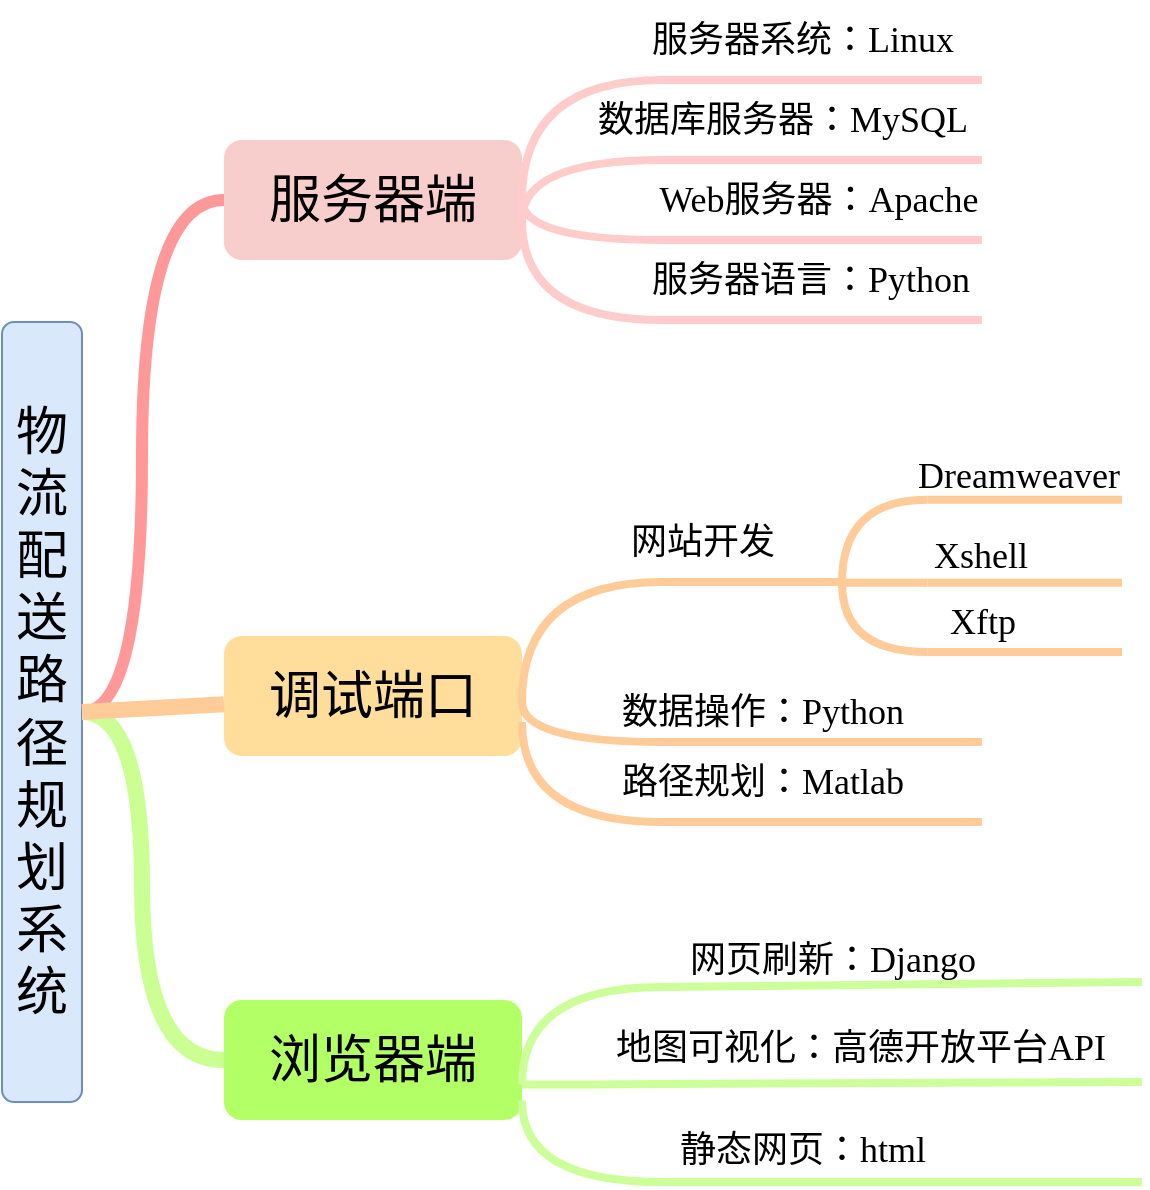 <mxfile version="23.1.7" type="github">
  <diagram name="第 1 页" id="YybZSWfKgdwwyVnCC98R">
    <mxGraphModel dx="2026" dy="2280" grid="1" gridSize="10" guides="1" tooltips="1" connect="1" arrows="1" fold="1" page="1" pageScale="1" pageWidth="827" pageHeight="1169" math="0" shadow="0">
      <root>
        <mxCell id="0" />
        <mxCell id="1" parent="0" />
        <mxCell id="C1Iz2HgUC4OXzYCC7fI--1" value="&lt;font face=&quot;宋体&quot;&gt;&lt;span style=&quot;font-size: 26px;&quot;&gt;物流配送路径规划系统&lt;br&gt;&lt;/span&gt;&lt;/font&gt;" style="rounded=1;whiteSpace=wrap;html=1;fillColor=#dae8fc;strokeColor=#6c8ebf;" vertex="1" parent="1">
          <mxGeometry x="70" y="110" width="40" height="390" as="geometry" />
        </mxCell>
        <mxCell id="C1Iz2HgUC4OXzYCC7fI--11" value="&lt;font face=&quot;宋体&quot;&gt;&lt;span style=&quot;font-size: 26px;&quot;&gt;服务器端&lt;br&gt;&lt;/span&gt;&lt;/font&gt;" style="rounded=1;whiteSpace=wrap;html=1;fillColor=#f8cecc;strokeColor=none;" vertex="1" parent="1">
          <mxGeometry x="181" y="19" width="149" height="60" as="geometry" />
        </mxCell>
        <mxCell id="C1Iz2HgUC4OXzYCC7fI--12" value="&lt;font face=&quot;宋体&quot;&gt;&lt;span style=&quot;font-size: 26px;&quot;&gt;调试端口&lt;br&gt;&lt;/span&gt;&lt;/font&gt;" style="rounded=1;whiteSpace=wrap;html=1;fillColor=#FFDE9C;strokeColor=none;" vertex="1" parent="1">
          <mxGeometry x="181" y="267" width="149" height="60" as="geometry" />
        </mxCell>
        <mxCell id="C1Iz2HgUC4OXzYCC7fI--13" value="&lt;font face=&quot;宋体&quot;&gt;&lt;span style=&quot;font-size: 26px;&quot;&gt;浏览器端&lt;br&gt;&lt;/span&gt;&lt;/font&gt;" style="rounded=1;whiteSpace=wrap;html=1;fillColor=#B3FF66;strokeColor=none;" vertex="1" parent="1">
          <mxGeometry x="181" y="449" width="149" height="60" as="geometry" />
        </mxCell>
        <mxCell id="C1Iz2HgUC4OXzYCC7fI--15" value="" style="endArrow=none;html=1;rounded=0;edgeStyle=orthogonalEdgeStyle;exitX=1;exitY=0.5;exitDx=0;exitDy=0;entryX=0;entryY=0.5;entryDx=0;entryDy=0;curved=1;endSize=6;strokeWidth=6;fillColor=#f8cecc;strokeColor=#FF9999;" edge="1" parent="1" source="C1Iz2HgUC4OXzYCC7fI--1" target="C1Iz2HgUC4OXzYCC7fI--11">
          <mxGeometry width="50" height="50" relative="1" as="geometry">
            <mxPoint x="650" y="280" as="sourcePoint" />
            <mxPoint x="700" y="230" as="targetPoint" />
            <Array as="points">
              <mxPoint x="140" y="305" />
              <mxPoint x="140" y="49" />
            </Array>
          </mxGeometry>
        </mxCell>
        <mxCell id="C1Iz2HgUC4OXzYCC7fI--16" value="" style="endArrow=none;html=1;rounded=0;edgeStyle=orthogonalEdgeStyle;exitX=1;exitY=0.5;exitDx=0;exitDy=0;entryX=0;entryY=0.5;entryDx=0;entryDy=0;curved=1;fillColor=#d5e8d4;strokeColor=#cbff94;strokeWidth=8;" edge="1" parent="1" source="C1Iz2HgUC4OXzYCC7fI--1" target="C1Iz2HgUC4OXzYCC7fI--13">
          <mxGeometry width="50" height="50" relative="1" as="geometry">
            <mxPoint x="120" y="315" as="sourcePoint" />
            <mxPoint x="250" y="140" as="targetPoint" />
            <Array as="points">
              <mxPoint x="140" y="305" />
              <mxPoint x="140" y="479" />
            </Array>
          </mxGeometry>
        </mxCell>
        <mxCell id="C1Iz2HgUC4OXzYCC7fI--8" value="" style="endArrow=none;html=1;rounded=0;exitX=1;exitY=0.5;exitDx=0;exitDy=0;strokeWidth=8;strokeColor=#FFCC99;fillColor=#fff2cc;" edge="1" parent="1" source="C1Iz2HgUC4OXzYCC7fI--1" target="C1Iz2HgUC4OXzYCC7fI--12">
          <mxGeometry width="50" height="50" relative="1" as="geometry">
            <mxPoint x="390" y="420" as="sourcePoint" />
            <mxPoint x="160" y="305" as="targetPoint" />
          </mxGeometry>
        </mxCell>
        <mxCell id="C1Iz2HgUC4OXzYCC7fI--17" value="" style="endArrow=none;html=1;rounded=0;exitX=1;exitY=0.5;exitDx=0;exitDy=0;edgeStyle=orthogonalEdgeStyle;curved=1;fillColor=#f8cecc;strokeColor=#FFCCCC;strokeWidth=4;" edge="1" parent="1" source="C1Iz2HgUC4OXzYCC7fI--11">
          <mxGeometry width="50" height="50" relative="1" as="geometry">
            <mxPoint x="650" y="-111" as="sourcePoint" />
            <mxPoint x="400" y="-11" as="targetPoint" />
            <Array as="points">
              <mxPoint x="330" y="-11" />
            </Array>
          </mxGeometry>
        </mxCell>
        <mxCell id="C1Iz2HgUC4OXzYCC7fI--19" value="" style="endArrow=none;html=1;rounded=0;edgeStyle=orthogonalEdgeStyle;curved=1;strokeWidth=4;strokeColor=#FFCCCC;" edge="1" parent="1">
          <mxGeometry width="50" height="50" relative="1" as="geometry">
            <mxPoint x="330" y="59" as="sourcePoint" />
            <mxPoint x="400" y="29" as="targetPoint" />
            <Array as="points">
              <mxPoint x="330" y="29" />
            </Array>
          </mxGeometry>
        </mxCell>
        <mxCell id="C1Iz2HgUC4OXzYCC7fI--20" value="" style="endArrow=none;html=1;rounded=0;exitX=1;exitY=0.5;exitDx=0;exitDy=0;edgeStyle=orthogonalEdgeStyle;curved=1;strokeWidth=4;strokeColor=#FFCCCC;" edge="1" parent="1" source="C1Iz2HgUC4OXzYCC7fI--11">
          <mxGeometry width="50" height="50" relative="1" as="geometry">
            <mxPoint x="350" y="80" as="sourcePoint" />
            <mxPoint x="400" y="69" as="targetPoint" />
            <Array as="points">
              <mxPoint x="330" y="69" />
            </Array>
          </mxGeometry>
        </mxCell>
        <mxCell id="C1Iz2HgUC4OXzYCC7fI--21" value="" style="endArrow=none;html=1;rounded=0;edgeStyle=orthogonalEdgeStyle;curved=1;strokeColor=#FFCCCC;strokeWidth=4;" edge="1" parent="1">
          <mxGeometry width="50" height="50" relative="1" as="geometry">
            <mxPoint x="330" y="59" as="sourcePoint" />
            <mxPoint x="400" y="109" as="targetPoint" />
            <Array as="points">
              <mxPoint x="330" y="109" />
            </Array>
          </mxGeometry>
        </mxCell>
        <mxCell id="C1Iz2HgUC4OXzYCC7fI--25" value="" style="endArrow=none;html=1;rounded=0;strokeColor=#FFCCCC;strokeWidth=4;" edge="1" parent="1">
          <mxGeometry width="50" height="50" relative="1" as="geometry">
            <mxPoint x="400" y="-11" as="sourcePoint" />
            <mxPoint x="560" y="-11" as="targetPoint" />
          </mxGeometry>
        </mxCell>
        <mxCell id="C1Iz2HgUC4OXzYCC7fI--26" value="" style="endArrow=none;html=1;rounded=0;strokeColor=#FFCCCC;strokeWidth=4;" edge="1" parent="1">
          <mxGeometry width="50" height="50" relative="1" as="geometry">
            <mxPoint x="400" y="29" as="sourcePoint" />
            <mxPoint x="560" y="29" as="targetPoint" />
          </mxGeometry>
        </mxCell>
        <mxCell id="C1Iz2HgUC4OXzYCC7fI--37" value="&lt;font face=&quot;宋体&quot; style=&quot;font-size: 18px;&quot;&gt;数据库服务器：MySQL&lt;/font&gt;" style="edgeLabel;html=1;align=center;verticalAlign=middle;resizable=0;points=[];" vertex="1" connectable="0" parent="C1Iz2HgUC4OXzYCC7fI--26">
          <mxGeometry x="-0.325" y="4" relative="1" as="geometry">
            <mxPoint x="6" y="-16" as="offset" />
          </mxGeometry>
        </mxCell>
        <mxCell id="C1Iz2HgUC4OXzYCC7fI--27" value="" style="endArrow=none;html=1;rounded=0;strokeColor=#FFCCCC;strokeWidth=4;" edge="1" parent="1">
          <mxGeometry width="50" height="50" relative="1" as="geometry">
            <mxPoint x="400" y="69" as="sourcePoint" />
            <mxPoint x="560" y="69" as="targetPoint" />
          </mxGeometry>
        </mxCell>
        <mxCell id="C1Iz2HgUC4OXzYCC7fI--38" value="Web服务器：Apache" style="edgeLabel;html=1;align=center;verticalAlign=middle;resizable=0;points=[];fontSize=18;fontFamily=宋体;" vertex="1" connectable="0" parent="C1Iz2HgUC4OXzYCC7fI--27">
          <mxGeometry x="-0.475" y="-1" relative="1" as="geometry">
            <mxPoint x="36" y="-21" as="offset" />
          </mxGeometry>
        </mxCell>
        <mxCell id="C1Iz2HgUC4OXzYCC7fI--28" value="" style="endArrow=none;html=1;rounded=0;strokeColor=#FFCCCC;strokeWidth=4;" edge="1" parent="1">
          <mxGeometry width="50" height="50" relative="1" as="geometry">
            <mxPoint x="400" y="109" as="sourcePoint" />
            <mxPoint x="560" y="109" as="targetPoint" />
          </mxGeometry>
        </mxCell>
        <mxCell id="C1Iz2HgUC4OXzYCC7fI--39" value="服务器语言：Python" style="edgeLabel;html=1;align=center;verticalAlign=middle;resizable=0;points=[];fontSize=18;fontFamily=宋体;" vertex="1" connectable="0" parent="C1Iz2HgUC4OXzYCC7fI--28">
          <mxGeometry x="-0.6" y="3" relative="1" as="geometry">
            <mxPoint x="42" y="-17" as="offset" />
          </mxGeometry>
        </mxCell>
        <mxCell id="C1Iz2HgUC4OXzYCC7fI--29" value="服务器系统：Linux" style="text;html=1;align=center;verticalAlign=middle;resizable=0;points=[];autosize=1;strokeColor=none;fillColor=none;fontFamily=宋体;fontSize=18;" vertex="1" parent="1">
          <mxGeometry x="380" y="-51" width="180" height="40" as="geometry" />
        </mxCell>
        <mxCell id="C1Iz2HgUC4OXzYCC7fI--40" value="" style="endArrow=none;html=1;rounded=0;exitX=1;exitY=0.5;exitDx=0;exitDy=0;edgeStyle=orthogonalEdgeStyle;curved=1;fillColor=#f8cecc;strokeColor=#FFCC99;strokeWidth=4;" edge="1" parent="1">
          <mxGeometry width="50" height="50" relative="1" as="geometry">
            <mxPoint x="330" y="300" as="sourcePoint" />
            <mxPoint x="400" y="240" as="targetPoint" />
            <Array as="points">
              <mxPoint x="330" y="240" />
            </Array>
          </mxGeometry>
        </mxCell>
        <mxCell id="C1Iz2HgUC4OXzYCC7fI--42" value="" style="endArrow=none;html=1;rounded=0;exitX=1;exitY=0.5;exitDx=0;exitDy=0;edgeStyle=orthogonalEdgeStyle;curved=1;strokeWidth=4;strokeColor=#FFCC99;fillColor=#fff2cc;" edge="1" parent="1">
          <mxGeometry width="50" height="50" relative="1" as="geometry">
            <mxPoint x="330" y="300" as="sourcePoint" />
            <mxPoint x="400" y="320" as="targetPoint" />
            <Array as="points">
              <mxPoint x="330" y="320" />
            </Array>
          </mxGeometry>
        </mxCell>
        <mxCell id="C1Iz2HgUC4OXzYCC7fI--43" value="" style="endArrow=none;html=1;rounded=0;edgeStyle=orthogonalEdgeStyle;curved=1;strokeColor=#FFCC99;strokeWidth=4;" edge="1" parent="1">
          <mxGeometry width="50" height="50" relative="1" as="geometry">
            <mxPoint x="330" y="310" as="sourcePoint" />
            <mxPoint x="400" y="360" as="targetPoint" />
            <Array as="points">
              <mxPoint x="330" y="360" />
            </Array>
          </mxGeometry>
        </mxCell>
        <mxCell id="C1Iz2HgUC4OXzYCC7fI--44" value="" style="endArrow=none;html=1;rounded=0;strokeColor=#FFCC99;strokeWidth=4;" edge="1" parent="1">
          <mxGeometry width="50" height="50" relative="1" as="geometry">
            <mxPoint x="400" y="240" as="sourcePoint" />
            <mxPoint x="490" y="240" as="targetPoint" />
          </mxGeometry>
        </mxCell>
        <mxCell id="C1Iz2HgUC4OXzYCC7fI--47" value="" style="endArrow=none;html=1;rounded=0;strokeColor=#FFCC99;strokeWidth=4;" edge="1" parent="1">
          <mxGeometry width="50" height="50" relative="1" as="geometry">
            <mxPoint x="400" y="320" as="sourcePoint" />
            <mxPoint x="560" y="320" as="targetPoint" />
          </mxGeometry>
        </mxCell>
        <mxCell id="C1Iz2HgUC4OXzYCC7fI--48" value="数据操作：Python" style="edgeLabel;html=1;align=center;verticalAlign=middle;resizable=0;points=[];fontSize=18;fontFamily=宋体;" vertex="1" connectable="0" parent="C1Iz2HgUC4OXzYCC7fI--47">
          <mxGeometry x="-0.475" y="-1" relative="1" as="geometry">
            <mxPoint x="8" y="-16" as="offset" />
          </mxGeometry>
        </mxCell>
        <mxCell id="C1Iz2HgUC4OXzYCC7fI--49" value="" style="endArrow=none;html=1;rounded=0;strokeColor=#FFCC99;strokeWidth=4;" edge="1" parent="1">
          <mxGeometry width="50" height="50" relative="1" as="geometry">
            <mxPoint x="400" y="360" as="sourcePoint" />
            <mxPoint x="560" y="360" as="targetPoint" />
          </mxGeometry>
        </mxCell>
        <mxCell id="C1Iz2HgUC4OXzYCC7fI--50" value="路径规划：Matlab" style="edgeLabel;html=1;align=center;verticalAlign=middle;resizable=0;points=[];fontSize=18;fontFamily=宋体;" vertex="1" connectable="0" parent="C1Iz2HgUC4OXzYCC7fI--49">
          <mxGeometry x="-0.6" y="3" relative="1" as="geometry">
            <mxPoint x="18" y="-17" as="offset" />
          </mxGeometry>
        </mxCell>
        <mxCell id="C1Iz2HgUC4OXzYCC7fI--51" value="网站开发" style="text;html=1;align=center;verticalAlign=middle;resizable=0;points=[];autosize=1;strokeColor=none;fillColor=none;fontFamily=宋体;fontSize=18;" vertex="1" parent="1">
          <mxGeometry x="370" y="200" width="100" height="40" as="geometry" />
        </mxCell>
        <mxCell id="C1Iz2HgUC4OXzYCC7fI--77" value="" style="group;strokeColor=none;" vertex="1" connectable="0" parent="1">
          <mxGeometry x="490" y="185" width="140" height="90" as="geometry" />
        </mxCell>
        <mxCell id="C1Iz2HgUC4OXzYCC7fI--64" value="" style="endArrow=none;html=1;rounded=0;exitX=1;exitY=0.5;exitDx=0;exitDy=0;edgeStyle=orthogonalEdgeStyle;curved=1;fillColor=#f8cecc;strokeColor=#FFCC99;strokeWidth=4;" edge="1" parent="C1Iz2HgUC4OXzYCC7fI--77">
          <mxGeometry width="50" height="50" relative="1" as="geometry">
            <mxPoint y="55.385" as="sourcePoint" />
            <mxPoint x="42.609" y="13.846" as="targetPoint" />
            <Array as="points">
              <mxPoint y="13.846" />
            </Array>
          </mxGeometry>
        </mxCell>
        <mxCell id="C1Iz2HgUC4OXzYCC7fI--66" value="" style="endArrow=none;html=1;rounded=0;exitX=1;exitY=0.5;exitDx=0;exitDy=0;edgeStyle=orthogonalEdgeStyle;curved=1;strokeWidth=4;strokeColor=#FFCC99;" edge="1" parent="C1Iz2HgUC4OXzYCC7fI--77">
          <mxGeometry width="50" height="50" relative="1" as="geometry">
            <mxPoint y="55.385" as="sourcePoint" />
            <mxPoint x="42.609" y="55.385" as="targetPoint" />
            <Array as="points">
              <mxPoint x="24.348" y="55.385" />
              <mxPoint x="24.348" y="55.385" />
            </Array>
          </mxGeometry>
        </mxCell>
        <mxCell id="C1Iz2HgUC4OXzYCC7fI--67" value="" style="endArrow=none;html=1;rounded=0;edgeStyle=orthogonalEdgeStyle;curved=1;strokeColor=#FFCC99;strokeWidth=4;" edge="1" parent="C1Iz2HgUC4OXzYCC7fI--77">
          <mxGeometry width="50" height="50" relative="1" as="geometry">
            <mxPoint y="55.385" as="sourcePoint" />
            <mxPoint x="42.609" y="90" as="targetPoint" />
            <Array as="points">
              <mxPoint y="90" />
            </Array>
          </mxGeometry>
        </mxCell>
        <mxCell id="C1Iz2HgUC4OXzYCC7fI--68" value="" style="endArrow=none;html=1;rounded=0;strokeColor=#FFCC99;strokeWidth=4;" edge="1" parent="C1Iz2HgUC4OXzYCC7fI--77">
          <mxGeometry width="50" height="50" relative="1" as="geometry">
            <mxPoint x="42.609" y="13.846" as="sourcePoint" />
            <mxPoint x="140" y="13.846" as="targetPoint" />
          </mxGeometry>
        </mxCell>
        <mxCell id="C1Iz2HgUC4OXzYCC7fI--71" value="" style="endArrow=none;html=1;rounded=0;strokeColor=#FFCC99;strokeWidth=4;" edge="1" parent="C1Iz2HgUC4OXzYCC7fI--77">
          <mxGeometry width="50" height="50" relative="1" as="geometry">
            <mxPoint x="42.609" y="55.385" as="sourcePoint" />
            <mxPoint x="140" y="55.385" as="targetPoint" />
          </mxGeometry>
        </mxCell>
        <mxCell id="C1Iz2HgUC4OXzYCC7fI--72" value="Xshell" style="edgeLabel;html=1;align=center;verticalAlign=middle;resizable=0;points=[];fontSize=18;fontFamily=宋体;" vertex="1" connectable="0" parent="C1Iz2HgUC4OXzYCC7fI--71">
          <mxGeometry x="-0.475" y="-1" relative="1" as="geometry">
            <mxPoint x="1" y="-15" as="offset" />
          </mxGeometry>
        </mxCell>
        <mxCell id="C1Iz2HgUC4OXzYCC7fI--73" value="" style="endArrow=none;html=1;rounded=0;strokeColor=#FFCC99;strokeWidth=4;" edge="1" parent="C1Iz2HgUC4OXzYCC7fI--77">
          <mxGeometry width="50" height="50" relative="1" as="geometry">
            <mxPoint x="42.609" y="90" as="sourcePoint" />
            <mxPoint x="140" y="90" as="targetPoint" />
          </mxGeometry>
        </mxCell>
        <mxCell id="C1Iz2HgUC4OXzYCC7fI--74" value="Xftp" style="edgeLabel;html=1;align=center;verticalAlign=middle;resizable=0;points=[];fontSize=18;fontFamily=宋体;" vertex="1" connectable="0" parent="C1Iz2HgUC4OXzYCC7fI--73">
          <mxGeometry x="-0.6" y="3" relative="1" as="geometry">
            <mxPoint x="8" y="-12" as="offset" />
          </mxGeometry>
        </mxCell>
        <mxCell id="C1Iz2HgUC4OXzYCC7fI--75" value="Dreamweaver" style="text;html=1;align=center;verticalAlign=middle;resizable=0;points=[];autosize=1;strokeColor=none;fillColor=none;fontFamily=宋体;fontSize=18;" vertex="1" parent="1">
          <mxGeometry x="518.005" y="167" width="120" height="40" as="geometry" />
        </mxCell>
        <mxCell id="C1Iz2HgUC4OXzYCC7fI--78" value="" style="endArrow=none;html=1;rounded=0;exitX=1;exitY=0.5;exitDx=0;exitDy=0;edgeStyle=orthogonalEdgeStyle;curved=1;fillColor=#f8cecc;strokeColor=#CCFF99;strokeWidth=4;" edge="1" parent="1">
          <mxGeometry width="50" height="50" relative="1" as="geometry">
            <mxPoint x="330" y="491.25" as="sourcePoint" />
            <mxPoint x="400" y="442.5" as="targetPoint" />
            <Array as="points">
              <mxPoint x="330" y="442.5" />
            </Array>
          </mxGeometry>
        </mxCell>
        <mxCell id="C1Iz2HgUC4OXzYCC7fI--80" value="" style="endArrow=none;html=1;rounded=0;exitX=1;exitY=0.5;exitDx=0;exitDy=0;edgeStyle=orthogonalEdgeStyle;curved=1;strokeWidth=4;strokeColor=#CCFF99;" edge="1" parent="1">
          <mxGeometry width="50" height="50" relative="1" as="geometry">
            <mxPoint x="330" y="491.25" as="sourcePoint" />
            <mxPoint x="400" y="491" as="targetPoint" />
            <Array as="points">
              <mxPoint x="360" y="491" />
              <mxPoint x="360" y="491" />
            </Array>
          </mxGeometry>
        </mxCell>
        <mxCell id="C1Iz2HgUC4OXzYCC7fI--81" value="" style="endArrow=none;html=1;rounded=0;edgeStyle=orthogonalEdgeStyle;curved=1;strokeColor=#CCFF99;strokeWidth=4;" edge="1" parent="1">
          <mxGeometry width="50" height="50" relative="1" as="geometry">
            <mxPoint x="330" y="499.375" as="sourcePoint" />
            <mxPoint x="400" y="540" as="targetPoint" />
            <Array as="points">
              <mxPoint x="330" y="540" />
            </Array>
          </mxGeometry>
        </mxCell>
        <mxCell id="C1Iz2HgUC4OXzYCC7fI--82" value="" style="endArrow=none;html=1;rounded=0;strokeColor=#CCFF99;strokeWidth=4;" edge="1" parent="1">
          <mxGeometry width="50" height="50" relative="1" as="geometry">
            <mxPoint x="400" y="442.5" as="sourcePoint" />
            <mxPoint x="640" y="440" as="targetPoint" />
          </mxGeometry>
        </mxCell>
        <mxCell id="C1Iz2HgUC4OXzYCC7fI--85" value="" style="endArrow=none;html=1;rounded=0;strokeColor=#CCFF99;strokeWidth=4;" edge="1" parent="1">
          <mxGeometry width="50" height="50" relative="1" as="geometry">
            <mxPoint x="400" y="491" as="sourcePoint" />
            <mxPoint x="640" y="490" as="targetPoint" />
          </mxGeometry>
        </mxCell>
        <mxCell id="C1Iz2HgUC4OXzYCC7fI--86" value="地图可视化：高德开放平台API" style="edgeLabel;html=1;align=center;verticalAlign=middle;resizable=0;points=[];fontSize=18;fontFamily=宋体;" vertex="1" connectable="0" parent="C1Iz2HgUC4OXzYCC7fI--85">
          <mxGeometry x="-0.475" y="-1" relative="1" as="geometry">
            <mxPoint x="36" y="-19" as="offset" />
          </mxGeometry>
        </mxCell>
        <mxCell id="C1Iz2HgUC4OXzYCC7fI--87" value="" style="endArrow=none;html=1;rounded=0;strokeColor=#CCFF99;strokeWidth=4;" edge="1" parent="1">
          <mxGeometry width="50" height="50" relative="1" as="geometry">
            <mxPoint x="400" y="540" as="sourcePoint" />
            <mxPoint x="640" y="540" as="targetPoint" />
          </mxGeometry>
        </mxCell>
        <mxCell id="C1Iz2HgUC4OXzYCC7fI--88" value="静态网页：html" style="edgeLabel;html=1;align=center;verticalAlign=middle;resizable=0;points=[];fontSize=18;fontFamily=宋体;" vertex="1" connectable="0" parent="C1Iz2HgUC4OXzYCC7fI--87">
          <mxGeometry x="-0.6" y="3" relative="1" as="geometry">
            <mxPoint x="22" y="-13" as="offset" />
          </mxGeometry>
        </mxCell>
        <mxCell id="C1Iz2HgUC4OXzYCC7fI--89" value="网页刷新：Django" style="text;html=1;align=center;verticalAlign=middle;resizable=0;points=[];autosize=1;strokeColor=none;fillColor=none;fontFamily=宋体;fontSize=18;" vertex="1" parent="1">
          <mxGeometry x="400" y="409" width="170" height="40" as="geometry" />
        </mxCell>
      </root>
    </mxGraphModel>
  </diagram>
</mxfile>
